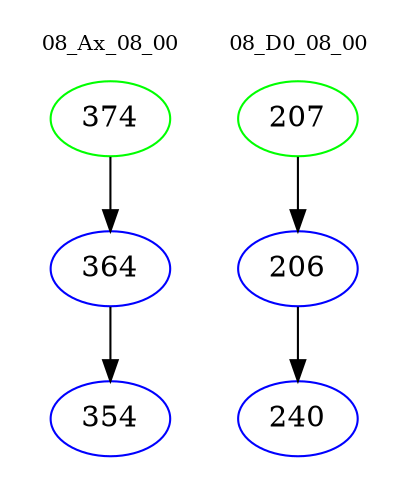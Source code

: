 digraph{
subgraph cluster_0 {
color = white
label = "08_Ax_08_00";
fontsize=10;
T0_374 [label="374", color="green"]
T0_374 -> T0_364 [color="black"]
T0_364 [label="364", color="blue"]
T0_364 -> T0_354 [color="black"]
T0_354 [label="354", color="blue"]
}
subgraph cluster_1 {
color = white
label = "08_D0_08_00";
fontsize=10;
T1_207 [label="207", color="green"]
T1_207 -> T1_206 [color="black"]
T1_206 [label="206", color="blue"]
T1_206 -> T1_240 [color="black"]
T1_240 [label="240", color="blue"]
}
}
